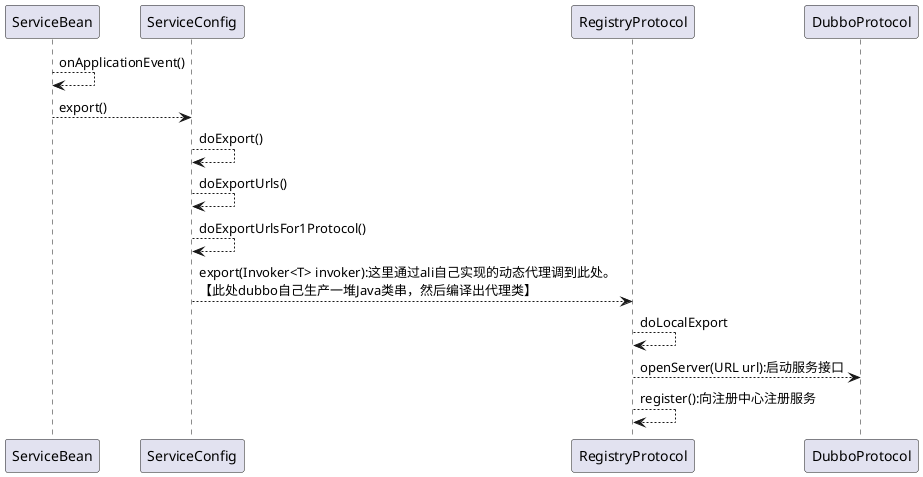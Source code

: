 @startuml
ServiceBean-->ServiceBean:onApplicationEvent()
ServiceBean-->ServiceConfig:export()
ServiceConfig-->ServiceConfig:doExport()
ServiceConfig-->ServiceConfig:doExportUrls()
ServiceConfig-->ServiceConfig:doExportUrlsFor1Protocol()
ServiceConfig-->RegistryProtocol:export(Invoker<T> invoker):这里通过ali自己实现的动态代理调到此处。\n【此处dubbo自己生产一堆Java类串，然后编译出代理类】
RegistryProtocol-->RegistryProtocol:doLocalExport
RegistryProtocol-->DubboProtocol:openServer(URL url):启动服务接口
RegistryProtocol-->RegistryProtocol:register():向注册中心注册服务
@enduml